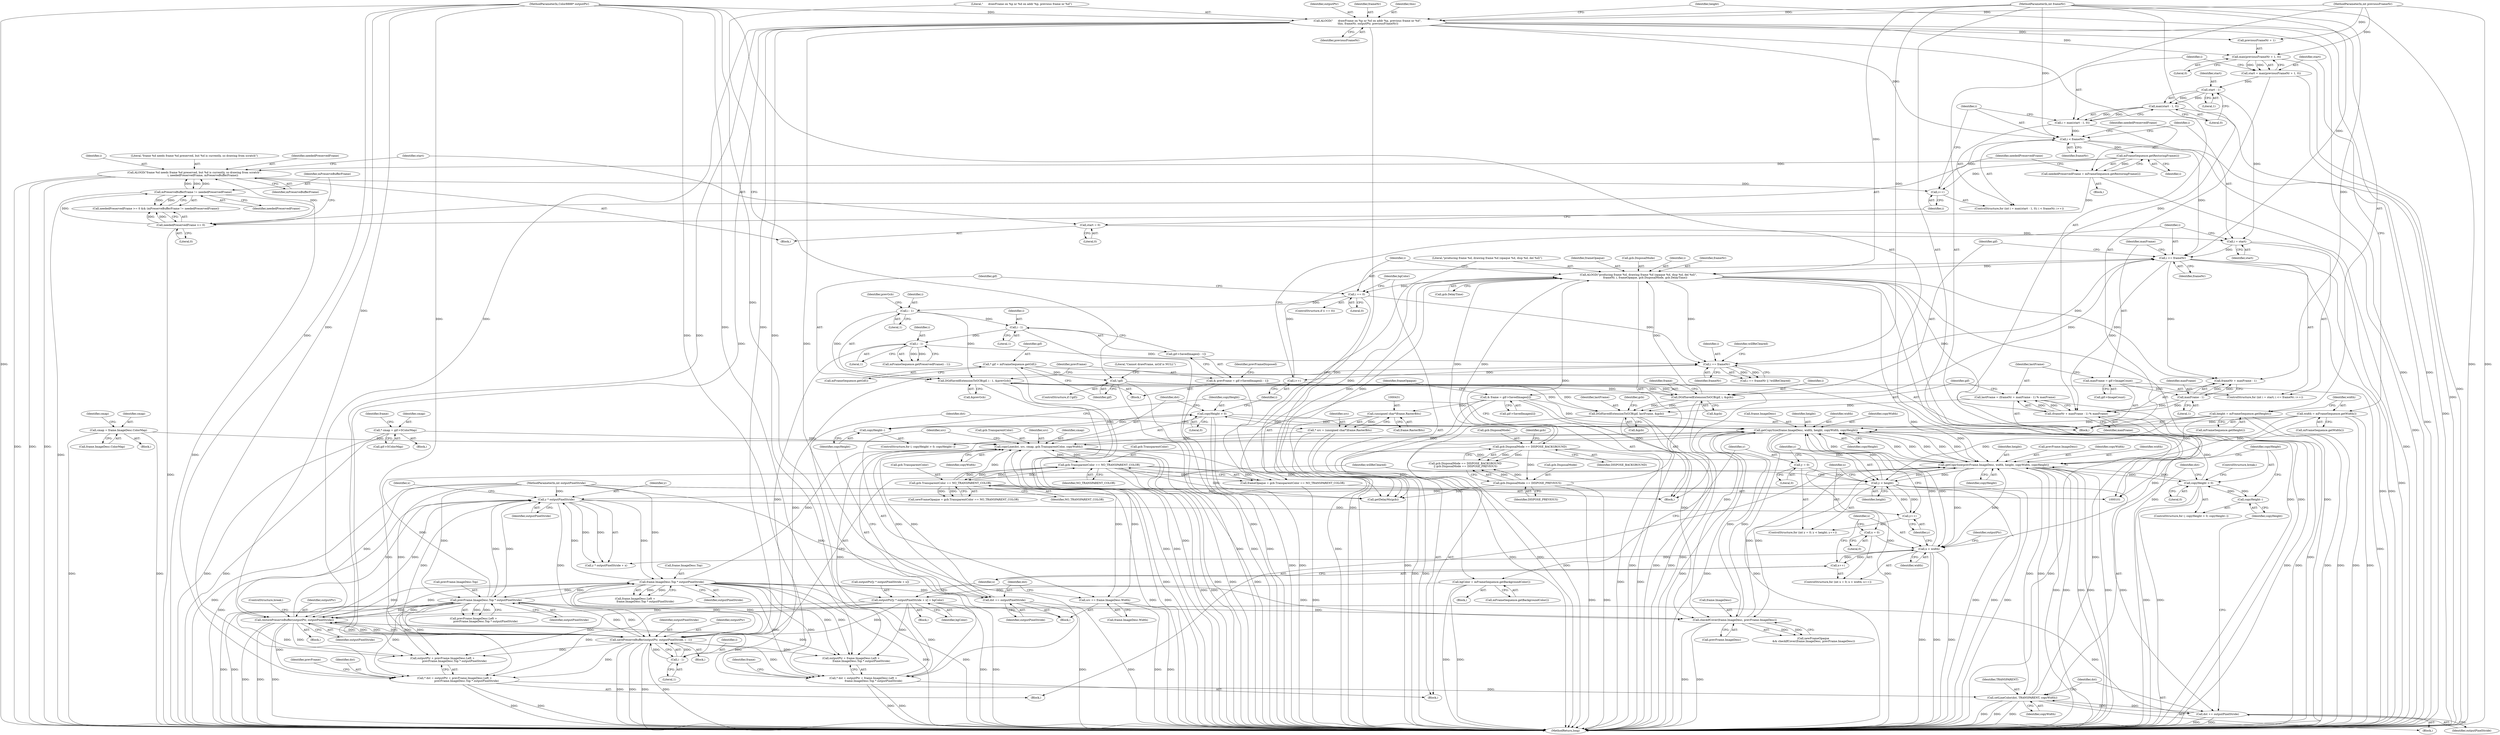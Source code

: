 digraph "0_Android_ede8f95361dcbf9757aaf6d25ce59fa3767344e3@integer" {
"1000495" [label="(Call,lastFrame = (frameNr + maxFrame - 1) % maxFrame)"];
"1000497" [label="(Call,(frameNr + maxFrame - 1) % maxFrame)"];
"1000185" [label="(Call,i <= frameNr)"];
"1000188" [label="(Call,i++)"];
"1000398" [label="(Call,i == frameNr)"];
"1000224" [label="(Call,i == 0)"];
"1000212" [label="(Call,ALOGD(\"producing frame %d, drawing frame %d (opaque %d, disp %d, del %d)\",\n                frameNr, i, frameOpaque, gcb.DisposalMode, gcb.DelayTime))"];
"1000102" [label="(MethodParameterIn,int frameNr)"];
"1000191" [label="(Call,DGifSavedExtensionToGCB(gif, i, &gcb))"];
"1000266" [label="(Call,DGifSavedExtensionToGCB(gif, i - 1, &prevGcb))"];
"1000268" [label="(Call,i - 1)"];
"1000112" [label="(Call,!gif)"];
"1000108" [label="(Call,* gif = mFrameSequence.getGif())"];
"1000205" [label="(Call,frameOpaque = gcb.TransparentColor == NO_TRANSPARENT_COLOR)"];
"1000207" [label="(Call,gcb.TransparentColor == NO_TRANSPARENT_COLOR)"];
"1000291" [label="(Call,gcb.TransparentColor == NO_TRANSPARENT_COLOR)"];
"1000470" [label="(Call,copyLine(dst, src, cmap, gcb.TransparentColor, copyWidth))"];
"1000485" [label="(Call,dst += outputPixelStride)"];
"1000446" [label="(Call,frame.ImageDesc.Top * outputPixelStride)"];
"1000258" [label="(Call,y * outputPixelStride)"];
"1000237" [label="(Call,y < height)"];
"1000234" [label="(Call,y = 0)"];
"1000240" [label="(Call,y++)"];
"1000455" [label="(Call,getCopySize(frame.ImageDesc, width, height, copyWidth, copyHeight))"];
"1000301" [label="(Call,checkIfCover(frame.ImageDesc, prevFrame.ImageDesc))"];
"1000197" [label="(Call,& frame = gif->SavedImages[i])"];
"1000332" [label="(Call,prevFrame.ImageDesc.Top * outputPixelStride)"];
"1000366" [label="(Call,restorePreserveBuffer(outputPtr, outputPixelStride))"];
"1000376" [label="(Call,savePreserveBuffer(outputPtr, outputPixelStride, i - 1))"];
"1000254" [label="(Call,outputPtr[y * outputPixelStride + x] = bgColor)"];
"1000229" [label="(Call,bgColor = mFrameSequence.getBackgroundColor())"];
"1000103" [label="(MethodParameterIn,Color8888* outputPtr)"];
"1000120" [label="(Call,ALOGD(\"      drawFrame on %p nr %d on addr %p, previous frame nr %d\",\n this, frameNr, outputPtr, previousFrameNr))"];
"1000105" [label="(MethodParameterIn,int previousFrameNr)"];
"1000104" [label="(MethodParameterIn,int outputPixelStride)"];
"1000379" [label="(Call,i - 1)"];
"1000372" [label="(Call,i - 1)"];
"1000280" [label="(Call,i - 1)"];
"1000274" [label="(Call,& prevFrame = gif->SavedImages[i - 1])"];
"1000341" [label="(Call,getCopySize(prevFrame.ImageDesc, width, height, copyWidth, copyHeight))"];
"1000131" [label="(Call,width = mFrameSequence.getWidth())"];
"1000248" [label="(Call,x < width)"];
"1000251" [label="(Call,x++)"];
"1000245" [label="(Call,x = 0)"];
"1000127" [label="(Call,height = mFrameSequence.getHeight())"];
"1000356" [label="(Call,setLineColor(dst, TRANSPARENT, copyWidth))"];
"1000360" [label="(Call,dst += outputPixelStride)"];
"1000322" [label="(Call,* dst = outputPtr + prevFrame.ImageDesc.Left +\n                            prevFrame.ImageDesc.Top * outputPixelStride)"];
"1000350" [label="(Call,copyHeight > 0)"];
"1000353" [label="(Call,copyHeight--)"];
"1000464" [label="(Call,copyHeight > 0)"];
"1000467" [label="(Call,copyHeight--)"];
"1000436" [label="(Call,* dst = outputPtr + frame.ImageDesc.Left +\n                        frame.ImageDesc.Top * outputPixelStride)"];
"1000478" [label="(Call,src += frame.ImageDesc.Width)"];
"1000428" [label="(Call,* src = (unsigned char*)frame.RasterBits)"];
"1000430" [label="(Call,(unsigned char*)frame.RasterBits)"];
"1000417" [label="(Call,cmap = frame.ImageDesc.ColorMap)"];
"1000405" [label="(Call,* cmap = gif->SColorMap)"];
"1000391" [label="(Call,gcb.DisposalMode == DISPOSE_PREVIOUS)"];
"1000386" [label="(Call,gcb.DisposalMode == DISPOSE_BACKGROUND)"];
"1000182" [label="(Call,i = start)"];
"1000177" [label="(Call,start = 0)"];
"1000148" [label="(Call,start - 1)"];
"1000136" [label="(Call,start = max(previousFrameNr + 1, 0))"];
"1000138" [label="(Call,max(previousFrameNr + 1, 0))"];
"1000152" [label="(Call,i < frameNr)"];
"1000155" [label="(Call,i++)"];
"1000161" [label="(Call,mFrameSequence.getRestoringFrame(i))"];
"1000172" [label="(Call,ALOGD(\"frame %d needs frame %d preserved, but %d is currently, so drawing from scratch\",\n                    i, neededPreservedFrame, mPreserveBufferFrame))"];
"1000165" [label="(Call,neededPreservedFrame >= 0)"];
"1000159" [label="(Call,neededPreservedFrame = mFrameSequence.getRestoringFrame(i))"];
"1000168" [label="(Call,mPreserveBufferFrame != neededPreservedFrame)"];
"1000145" [label="(Call,i = max(start - 1, 0))"];
"1000147" [label="(Call,max(start - 1, 0))"];
"1000500" [label="(Call,maxFrame - 1)"];
"1000489" [label="(Call,maxFrame = gif->ImageCount)"];
"1000504" [label="(Call,DGifSavedExtensionToGCB(gif, lastFrame, &gcb))"];
"1000274" [label="(Call,& prevFrame = gif->SavedImages[i - 1])"];
"1000150" [label="(Literal,1)"];
"1000501" [label="(Identifier,maxFrame)"];
"1000249" [label="(Identifier,x)"];
"1000272" [label="(Identifier,prevGcb)"];
"1000116" [label="(Literal,\"Cannot drawFrame, mGif is NULL\")"];
"1000191" [label="(Call,DGifSavedExtensionToGCB(gif, i, &gcb))"];
"1000478" [label="(Call,src += frame.ImageDesc.Width)"];
"1000461" [label="(Identifier,copyWidth)"];
"1000371" [label="(Call,mFrameSequence.getPreservedFrame(i - 1))"];
"1000245" [label="(Call,x = 0)"];
"1000384" [label="(Identifier,willBeCleared)"];
"1000378" [label="(Identifier,outputPixelStride)"];
"1000392" [label="(Call,gcb.DisposalMode)"];
"1000393" [label="(Identifier,gcb)"];
"1000257" [label="(Call,y * outputPixelStride + x)"];
"1000320" [label="(Block,)"];
"1000250" [label="(Identifier,width)"];
"1000161" [label="(Call,mFrameSequence.getRestoringFrame(i))"];
"1000213" [label="(Literal,\"producing frame %d, drawing frame %d (opaque %d, disp %d, del %d)\")"];
"1000280" [label="(Call,i - 1)"];
"1000498" [label="(Call,frameNr + maxFrame - 1)"];
"1000199" [label="(Call,gif->SavedImages[i])"];
"1000232" [label="(ControlStructure,for (int y = 0; y < height; y++))"];
"1000360" [label="(Call,dst += outputPixelStride)"];
"1000490" [label="(Identifier,maxFrame)"];
"1000266" [label="(Call,DGifSavedExtensionToGCB(gif, i - 1, &prevGcb))"];
"1000406" [label="(Identifier,cmap)"];
"1000179" [label="(Literal,0)"];
"1000176" [label="(Identifier,mPreserveBufferFrame)"];
"1000192" [label="(Identifier,gif)"];
"1000125" [label="(Identifier,previousFrameNr)"];
"1000229" [label="(Call,bgColor = mFrameSequence.getBackgroundColor())"];
"1000291" [label="(Call,gcb.TransparentColor == NO_TRANSPARENT_COLOR)"];
"1000437" [label="(Identifier,dst)"];
"1000292" [label="(Call,gcb.TransparentColor)"];
"1000473" [label="(Identifier,cmap)"];
"1000377" [label="(Identifier,outputPtr)"];
"1000275" [label="(Identifier,prevFrame)"];
"1000281" [label="(Identifier,i)"];
"1000143" [label="(ControlStructure,for (int i = max(start - 1, 0); i < frameNr; i++))"];
"1000165" [label="(Call,neededPreservedFrame >= 0)"];
"1000154" [label="(Identifier,frameNr)"];
"1000254" [label="(Call,outputPtr[y * outputPixelStride + x] = bgColor)"];
"1000407" [label="(Call,gif->SColorMap)"];
"1000345" [label="(Identifier,width)"];
"1000391" [label="(Call,gcb.DisposalMode == DISPOSE_PREVIOUS)"];
"1000504" [label="(Call,DGifSavedExtensionToGCB(gif, lastFrame, &gcb))"];
"1000471" [label="(Identifier,dst)"];
"1000398" [label="(Call,i == frameNr)"];
"1000230" [label="(Identifier,bgColor)"];
"1000440" [label="(Call,frame.ImageDesc.Left +\n                        frame.ImageDesc.Top * outputPixelStride)"];
"1000239" [label="(Identifier,height)"];
"1000282" [label="(Literal,1)"];
"1000419" [label="(Call,frame.ImageDesc.ColorMap)"];
"1000270" [label="(Literal,1)"];
"1000366" [label="(Call,restorePreserveBuffer(outputPtr, outputPixelStride))"];
"1000426" [label="(Block,)"];
"1000469" [label="(Block,)"];
"1000172" [label="(Call,ALOGD(\"frame %d needs frame %d preserved, but %d is currently, so drawing from scratch\",\n                    i, neededPreservedFrame, mPreserveBufferFrame))"];
"1000349" [label="(ControlStructure,for (; copyHeight > 0; copyHeight--))"];
"1000369" [label="(ControlStructure,break;)"];
"1000186" [label="(Identifier,i)"];
"1000487" [label="(Identifier,outputPixelStride)"];
"1000485" [label="(Call,dst += outputPixelStride)"];
"1000463" [label="(ControlStructure,for (; copyHeight > 0; copyHeight--))"];
"1000147" [label="(Call,max(start - 1, 0))"];
"1000183" [label="(Identifier,i)"];
"1000512" [label="(MethodReturn,long)"];
"1000212" [label="(Call,ALOGD(\"producing frame %d, drawing frame %d (opaque %d, disp %d, del %d)\",\n                frameNr, i, frameOpaque, gcb.DisposalMode, gcb.DelayTime))"];
"1000438" [label="(Call,outputPtr + frame.ImageDesc.Left +\n                        frame.ImageDesc.Top * outputPixelStride)"];
"1000356" [label="(Call,setLineColor(dst, TRANSPARENT, copyWidth))"];
"1000479" [label="(Identifier,src)"];
"1000436" [label="(Call,* dst = outputPtr + frame.ImageDesc.Left +\n                        frame.ImageDesc.Top * outputPixelStride)"];
"1000495" [label="(Call,lastFrame = (frameNr + maxFrame - 1) % maxFrame)"];
"1000380" [label="(Identifier,i)"];
"1000361" [label="(Identifier,dst)"];
"1000123" [label="(Identifier,frameNr)"];
"1000497" [label="(Call,(frameNr + maxFrame - 1) % maxFrame)"];
"1000185" [label="(Call,i <= frameNr)"];
"1000166" [label="(Identifier,neededPreservedFrame)"];
"1000374" [label="(Literal,1)"];
"1000430" [label="(Call,(unsigned char*)frame.RasterBits)"];
"1000104" [label="(MethodParameterIn,int outputPixelStride)"];
"1000373" [label="(Identifier,i)"];
"1000261" [label="(Identifier,x)"];
"1000243" [label="(ControlStructure,for (int x = 0; x < width; x++))"];
"1000142" [label="(Literal,0)"];
"1000127" [label="(Call,height = mFrameSequence.getHeight())"];
"1000132" [label="(Identifier,width)"];
"1000177" [label="(Call,start = 0)"];
"1000376" [label="(Call,savePreserveBuffer(outputPtr, outputPixelStride, i - 1))"];
"1000211" [label="(Identifier,NO_TRANSPARENT_COLOR)"];
"1000148" [label="(Call,start - 1)"];
"1000170" [label="(Identifier,neededPreservedFrame)"];
"1000236" [label="(Literal,0)"];
"1000390" [label="(Identifier,DISPOSE_BACKGROUND)"];
"1000418" [label="(Identifier,cmap)"];
"1000367" [label="(Identifier,outputPtr)"];
"1000456" [label="(Call,frame.ImageDesc)"];
"1000299" [label="(Call,newFrameOpaque\n && checkIfCover(frame.ImageDesc, prevFrame.ImageDesc))"];
"1000464" [label="(Call,copyHeight > 0)"];
"1000205" [label="(Call,frameOpaque = gcb.TransparentColor == NO_TRANSPARENT_COLOR)"];
"1000468" [label="(Identifier,copyHeight)"];
"1000167" [label="(Literal,0)"];
"1000131" [label="(Call,width = mFrameSequence.getWidth())"];
"1000174" [label="(Identifier,i)"];
"1000417" [label="(Call,cmap = frame.ImageDesc.ColorMap)"];
"1000363" [label="(ControlStructure,break;)"];
"1000149" [label="(Identifier,start)"];
"1000510" [label="(Call,getDelayMs(gcb))"];
"1000323" [label="(Identifier,dst)"];
"1000503" [label="(Identifier,maxFrame)"];
"1000260" [label="(Identifier,outputPixelStride)"];
"1000350" [label="(Call,copyHeight > 0)"];
"1000381" [label="(Literal,1)"];
"1000190" [label="(Block,)"];
"1000182" [label="(Call,i = start)"];
"1000359" [label="(Identifier,copyWidth)"];
"1000346" [label="(Identifier,height)"];
"1000432" [label="(Call,frame.RasterBits)"];
"1000385" [label="(Call,gcb.DisposalMode == DISPOSE_BACKGROUND\n || gcb.DisposalMode == DISPOSE_PREVIOUS)"];
"1000184" [label="(Identifier,start)"];
"1000399" [label="(Identifier,i)"];
"1000343" [label="(Identifier,prevFrame)"];
"1000375" [label="(Block,)"];
"1000151" [label="(Literal,0)"];
"1000452" [label="(Identifier,outputPixelStride)"];
"1000259" [label="(Identifier,y)"];
"1000139" [label="(Call,previousFrameNr + 1)"];
"1000207" [label="(Call,gcb.TransparentColor == NO_TRANSPARENT_COLOR)"];
"1000332" [label="(Call,prevFrame.ImageDesc.Top * outputPixelStride)"];
"1000235" [label="(Identifier,y)"];
"1000237" [label="(Call,y < height)"];
"1000267" [label="(Identifier,gif)"];
"1000333" [label="(Call,prevFrame.ImageDesc.Top)"];
"1000474" [label="(Call,gcb.TransparentColor)"];
"1000231" [label="(Call,mFrameSequence.getBackgroundColor())"];
"1000342" [label="(Call,prevFrame.ImageDesc)"];
"1000387" [label="(Call,gcb.DisposalMode)"];
"1000251" [label="(Call,x++)"];
"1000160" [label="(Identifier,neededPreservedFrame)"];
"1000268" [label="(Call,i - 1)"];
"1000217" [label="(Call,gcb.DisposalMode)"];
"1000240" [label="(Call,y++)"];
"1000224" [label="(Call,i == 0)"];
"1000324" [label="(Call,outputPtr + prevFrame.ImageDesc.Left +\n                            prevFrame.ImageDesc.Top * outputPixelStride)"];
"1000354" [label="(Identifier,copyHeight)"];
"1000403" [label="(Block,)"];
"1000156" [label="(Identifier,i)"];
"1000470" [label="(Call,copyLine(dst, src, cmap, gcb.TransparentColor, copyWidth))"];
"1000138" [label="(Call,max(previousFrameNr + 1, 0))"];
"1000157" [label="(Block,)"];
"1000103" [label="(MethodParameterIn,Color8888* outputPtr)"];
"1000128" [label="(Identifier,height)"];
"1000295" [label="(Identifier,NO_TRANSPARENT_COLOR)"];
"1000129" [label="(Call,mFrameSequence.getHeight())"];
"1000352" [label="(Literal,0)"];
"1000302" [label="(Call,frame.ImageDesc)"];
"1000111" [label="(ControlStructure,if (!gif))"];
"1000457" [label="(Identifier,frame)"];
"1000225" [label="(Identifier,i)"];
"1000187" [label="(Identifier,frameNr)"];
"1000215" [label="(Identifier,i)"];
"1000255" [label="(Call,outputPtr[y * outputPixelStride + x])"];
"1000413" [label="(Identifier,frame)"];
"1000507" [label="(Call,&gcb)"];
"1000122" [label="(Identifier,this)"];
"1000496" [label="(Identifier,lastFrame)"];
"1000395" [label="(Identifier,DISPOSE_PREVIOUS)"];
"1000169" [label="(Identifier,mPreserveBufferFrame)"];
"1000189" [label="(Identifier,i)"];
"1000247" [label="(Literal,0)"];
"1000109" [label="(Identifier,gif)"];
"1000256" [label="(Identifier,outputPtr)"];
"1000136" [label="(Call,start = max(previousFrameNr + 1, 0))"];
"1000357" [label="(Identifier,dst)"];
"1000168" [label="(Call,mPreserveBufferFrame != neededPreservedFrame)"];
"1000480" [label="(Call,frame.ImageDesc.Width)"];
"1000188" [label="(Call,i++)"];
"1000358" [label="(Identifier,TRANSPARENT)"];
"1000264" [label="(Block,)"];
"1000338" [label="(Identifier,outputPixelStride)"];
"1000472" [label="(Identifier,src)"];
"1000322" [label="(Call,* dst = outputPtr + prevFrame.ImageDesc.Left +\n                            prevFrame.ImageDesc.Top * outputPixelStride)"];
"1000348" [label="(Identifier,copyHeight)"];
"1000206" [label="(Identifier,frameOpaque)"];
"1000159" [label="(Call,neededPreservedFrame = mFrameSequence.getRestoringFrame(i))"];
"1000121" [label="(Literal,\"      drawFrame on %p nr %d on addr %p, previous frame nr %d\")"];
"1000110" [label="(Call,mFrameSequence.getGif())"];
"1000477" [label="(Identifier,copyWidth)"];
"1000466" [label="(Literal,0)"];
"1000429" [label="(Identifier,src)"];
"1000467" [label="(Call,copyHeight--)"];
"1000112" [label="(Call,!gif)"];
"1000220" [label="(Call,gcb.DelayTime)"];
"1000153" [label="(Identifier,i)"];
"1000180" [label="(ControlStructure,for (int i = start; i <= frameNr; i++))"];
"1000223" [label="(ControlStructure,if (i == 0))"];
"1000253" [label="(Block,)"];
"1000120" [label="(Call,ALOGD(\"      drawFrame on %p nr %d on addr %p, previous frame nr %d\",\n this, frameNr, outputPtr, previousFrameNr))"];
"1000446" [label="(Call,frame.ImageDesc.Top * outputPixelStride)"];
"1000351" [label="(Identifier,copyHeight)"];
"1000137" [label="(Identifier,start)"];
"1000460" [label="(Identifier,height)"];
"1000234" [label="(Call,y = 0)"];
"1000124" [label="(Identifier,outputPtr)"];
"1000248" [label="(Call,x < width)"];
"1000486" [label="(Identifier,dst)"];
"1000246" [label="(Identifier,x)"];
"1000198" [label="(Identifier,frame)"];
"1000459" [label="(Identifier,width)"];
"1000491" [label="(Call,gif->ImageCount)"];
"1000397" [label="(Call,i == frameNr || !willBeCleared)"];
"1000269" [label="(Identifier,i)"];
"1000197" [label="(Call,& frame = gif->SavedImages[i])"];
"1000146" [label="(Identifier,i)"];
"1000326" [label="(Call,prevFrame.ImageDesc.Left +\n                            prevFrame.ImageDesc.Top * outputPixelStride)"];
"1000386" [label="(Call,gcb.DisposalMode == DISPOSE_BACKGROUND)"];
"1000175" [label="(Identifier,neededPreservedFrame)"];
"1000365" [label="(Block,)"];
"1000162" [label="(Identifier,i)"];
"1000155" [label="(Call,i++)"];
"1000164" [label="(Call,neededPreservedFrame >= 0 && (mPreserveBufferFrame != neededPreservedFrame))"];
"1000194" [label="(Call,&gcb)"];
"1000271" [label="(Call,&prevGcb)"];
"1000108" [label="(Call,* gif = mFrameSequence.getGif())"];
"1000465" [label="(Identifier,copyHeight)"];
"1000416" [label="(Block,)"];
"1000500" [label="(Call,maxFrame - 1)"];
"1000425" [label="(Identifier,cmap)"];
"1000214" [label="(Identifier,frameNr)"];
"1000447" [label="(Call,frame.ImageDesc.Top)"];
"1000506" [label="(Identifier,lastFrame)"];
"1000216" [label="(Identifier,frameOpaque)"];
"1000402" [label="(Identifier,willBeCleared)"];
"1000489" [label="(Call,maxFrame = gif->ImageCount)"];
"1000511" [label="(Identifier,gcb)"];
"1000502" [label="(Literal,1)"];
"1000262" [label="(Identifier,bgColor)"];
"1000258" [label="(Call,y * outputPixelStride)"];
"1000133" [label="(Call,mFrameSequence.getWidth())"];
"1000102" [label="(MethodParameterIn,int frameNr)"];
"1000372" [label="(Call,i - 1)"];
"1000289" [label="(Call,newFrameOpaque = gcb.TransparentColor == NO_TRANSPARENT_COLOR)"];
"1000305" [label="(Call,prevFrame.ImageDesc)"];
"1000178" [label="(Identifier,start)"];
"1000113" [label="(Identifier,gif)"];
"1000341" [label="(Call,getCopySize(prevFrame.ImageDesc, width, height, copyWidth, copyHeight))"];
"1000462" [label="(Identifier,copyHeight)"];
"1000173" [label="(Literal,\"frame %d needs frame %d preserved, but %d is currently, so drawing from scratch\")"];
"1000428" [label="(Call,* src = (unsigned char*)frame.RasterBits)"];
"1000301" [label="(Call,checkIfCover(frame.ImageDesc, prevFrame.ImageDesc))"];
"1000208" [label="(Call,gcb.TransparentColor)"];
"1000241" [label="(Identifier,y)"];
"1000238" [label="(Identifier,y)"];
"1000400" [label="(Identifier,frameNr)"];
"1000227" [label="(Block,)"];
"1000347" [label="(Identifier,copyWidth)"];
"1000355" [label="(Block,)"];
"1000145" [label="(Call,i = max(start - 1, 0))"];
"1000379" [label="(Call,i - 1)"];
"1000193" [label="(Identifier,i)"];
"1000105" [label="(MethodParameterIn,int previousFrameNr)"];
"1000285" [label="(Identifier,prevFrameDisposed)"];
"1000152" [label="(Call,i < frameNr)"];
"1000505" [label="(Identifier,gif)"];
"1000252" [label="(Identifier,x)"];
"1000353" [label="(Call,copyHeight--)"];
"1000106" [label="(Block,)"];
"1000276" [label="(Call,gif->SavedImages[i - 1])"];
"1000226" [label="(Literal,0)"];
"1000171" [label="(Block,)"];
"1000362" [label="(Identifier,outputPixelStride)"];
"1000368" [label="(Identifier,outputPixelStride)"];
"1000455" [label="(Call,getCopySize(frame.ImageDesc, width, height, copyWidth, copyHeight))"];
"1000405" [label="(Call,* cmap = gif->SColorMap)"];
"1000495" -> "1000106"  [label="AST: "];
"1000495" -> "1000497"  [label="CFG: "];
"1000496" -> "1000495"  [label="AST: "];
"1000497" -> "1000495"  [label="AST: "];
"1000505" -> "1000495"  [label="CFG: "];
"1000495" -> "1000512"  [label="DDG: "];
"1000497" -> "1000495"  [label="DDG: "];
"1000497" -> "1000495"  [label="DDG: "];
"1000495" -> "1000504"  [label="DDG: "];
"1000497" -> "1000503"  [label="CFG: "];
"1000498" -> "1000497"  [label="AST: "];
"1000503" -> "1000497"  [label="AST: "];
"1000497" -> "1000512"  [label="DDG: "];
"1000497" -> "1000512"  [label="DDG: "];
"1000185" -> "1000497"  [label="DDG: "];
"1000212" -> "1000497"  [label="DDG: "];
"1000102" -> "1000497"  [label="DDG: "];
"1000500" -> "1000497"  [label="DDG: "];
"1000500" -> "1000497"  [label="DDG: "];
"1000185" -> "1000180"  [label="AST: "];
"1000185" -> "1000187"  [label="CFG: "];
"1000186" -> "1000185"  [label="AST: "];
"1000187" -> "1000185"  [label="AST: "];
"1000192" -> "1000185"  [label="CFG: "];
"1000490" -> "1000185"  [label="CFG: "];
"1000185" -> "1000512"  [label="DDG: "];
"1000185" -> "1000512"  [label="DDG: "];
"1000188" -> "1000185"  [label="DDG: "];
"1000182" -> "1000185"  [label="DDG: "];
"1000398" -> "1000185"  [label="DDG: "];
"1000152" -> "1000185"  [label="DDG: "];
"1000102" -> "1000185"  [label="DDG: "];
"1000185" -> "1000191"  [label="DDG: "];
"1000185" -> "1000212"  [label="DDG: "];
"1000185" -> "1000498"  [label="DDG: "];
"1000188" -> "1000180"  [label="AST: "];
"1000188" -> "1000189"  [label="CFG: "];
"1000189" -> "1000188"  [label="AST: "];
"1000186" -> "1000188"  [label="CFG: "];
"1000398" -> "1000188"  [label="DDG: "];
"1000398" -> "1000397"  [label="AST: "];
"1000398" -> "1000400"  [label="CFG: "];
"1000399" -> "1000398"  [label="AST: "];
"1000400" -> "1000398"  [label="AST: "];
"1000402" -> "1000398"  [label="CFG: "];
"1000397" -> "1000398"  [label="CFG: "];
"1000398" -> "1000397"  [label="DDG: "];
"1000398" -> "1000397"  [label="DDG: "];
"1000224" -> "1000398"  [label="DDG: "];
"1000379" -> "1000398"  [label="DDG: "];
"1000372" -> "1000398"  [label="DDG: "];
"1000212" -> "1000398"  [label="DDG: "];
"1000102" -> "1000398"  [label="DDG: "];
"1000224" -> "1000223"  [label="AST: "];
"1000224" -> "1000226"  [label="CFG: "];
"1000225" -> "1000224"  [label="AST: "];
"1000226" -> "1000224"  [label="AST: "];
"1000230" -> "1000224"  [label="CFG: "];
"1000267" -> "1000224"  [label="CFG: "];
"1000224" -> "1000512"  [label="DDG: "];
"1000212" -> "1000224"  [label="DDG: "];
"1000224" -> "1000268"  [label="DDG: "];
"1000212" -> "1000190"  [label="AST: "];
"1000212" -> "1000220"  [label="CFG: "];
"1000213" -> "1000212"  [label="AST: "];
"1000214" -> "1000212"  [label="AST: "];
"1000215" -> "1000212"  [label="AST: "];
"1000216" -> "1000212"  [label="AST: "];
"1000217" -> "1000212"  [label="AST: "];
"1000220" -> "1000212"  [label="AST: "];
"1000225" -> "1000212"  [label="CFG: "];
"1000212" -> "1000512"  [label="DDG: "];
"1000212" -> "1000512"  [label="DDG: "];
"1000212" -> "1000512"  [label="DDG: "];
"1000212" -> "1000512"  [label="DDG: "];
"1000102" -> "1000212"  [label="DDG: "];
"1000191" -> "1000212"  [label="DDG: "];
"1000205" -> "1000212"  [label="DDG: "];
"1000391" -> "1000212"  [label="DDG: "];
"1000386" -> "1000212"  [label="DDG: "];
"1000212" -> "1000386"  [label="DDG: "];
"1000212" -> "1000498"  [label="DDG: "];
"1000212" -> "1000510"  [label="DDG: "];
"1000212" -> "1000510"  [label="DDG: "];
"1000102" -> "1000101"  [label="AST: "];
"1000102" -> "1000512"  [label="DDG: "];
"1000102" -> "1000120"  [label="DDG: "];
"1000102" -> "1000152"  [label="DDG: "];
"1000102" -> "1000498"  [label="DDG: "];
"1000191" -> "1000190"  [label="AST: "];
"1000191" -> "1000194"  [label="CFG: "];
"1000192" -> "1000191"  [label="AST: "];
"1000193" -> "1000191"  [label="AST: "];
"1000194" -> "1000191"  [label="AST: "];
"1000198" -> "1000191"  [label="CFG: "];
"1000191" -> "1000512"  [label="DDG: "];
"1000266" -> "1000191"  [label="DDG: "];
"1000112" -> "1000191"  [label="DDG: "];
"1000191" -> "1000266"  [label="DDG: "];
"1000191" -> "1000504"  [label="DDG: "];
"1000191" -> "1000504"  [label="DDG: "];
"1000266" -> "1000264"  [label="AST: "];
"1000266" -> "1000271"  [label="CFG: "];
"1000267" -> "1000266"  [label="AST: "];
"1000268" -> "1000266"  [label="AST: "];
"1000271" -> "1000266"  [label="AST: "];
"1000275" -> "1000266"  [label="CFG: "];
"1000266" -> "1000512"  [label="DDG: "];
"1000266" -> "1000512"  [label="DDG: "];
"1000268" -> "1000266"  [label="DDG: "];
"1000268" -> "1000266"  [label="DDG: "];
"1000266" -> "1000504"  [label="DDG: "];
"1000268" -> "1000270"  [label="CFG: "];
"1000269" -> "1000268"  [label="AST: "];
"1000270" -> "1000268"  [label="AST: "];
"1000272" -> "1000268"  [label="CFG: "];
"1000268" -> "1000280"  [label="DDG: "];
"1000112" -> "1000111"  [label="AST: "];
"1000112" -> "1000113"  [label="CFG: "];
"1000113" -> "1000112"  [label="AST: "];
"1000116" -> "1000112"  [label="CFG: "];
"1000121" -> "1000112"  [label="CFG: "];
"1000112" -> "1000512"  [label="DDG: "];
"1000112" -> "1000512"  [label="DDG: "];
"1000108" -> "1000112"  [label="DDG: "];
"1000112" -> "1000504"  [label="DDG: "];
"1000108" -> "1000106"  [label="AST: "];
"1000108" -> "1000110"  [label="CFG: "];
"1000109" -> "1000108"  [label="AST: "];
"1000110" -> "1000108"  [label="AST: "];
"1000113" -> "1000108"  [label="CFG: "];
"1000108" -> "1000512"  [label="DDG: "];
"1000205" -> "1000190"  [label="AST: "];
"1000205" -> "1000207"  [label="CFG: "];
"1000206" -> "1000205"  [label="AST: "];
"1000207" -> "1000205"  [label="AST: "];
"1000213" -> "1000205"  [label="CFG: "];
"1000205" -> "1000512"  [label="DDG: "];
"1000207" -> "1000205"  [label="DDG: "];
"1000207" -> "1000205"  [label="DDG: "];
"1000207" -> "1000211"  [label="CFG: "];
"1000208" -> "1000207"  [label="AST: "];
"1000211" -> "1000207"  [label="AST: "];
"1000207" -> "1000512"  [label="DDG: "];
"1000207" -> "1000512"  [label="DDG: "];
"1000291" -> "1000207"  [label="DDG: "];
"1000291" -> "1000207"  [label="DDG: "];
"1000470" -> "1000207"  [label="DDG: "];
"1000207" -> "1000291"  [label="DDG: "];
"1000207" -> "1000291"  [label="DDG: "];
"1000207" -> "1000470"  [label="DDG: "];
"1000207" -> "1000510"  [label="DDG: "];
"1000291" -> "1000289"  [label="AST: "];
"1000291" -> "1000295"  [label="CFG: "];
"1000292" -> "1000291"  [label="AST: "];
"1000295" -> "1000291"  [label="AST: "];
"1000289" -> "1000291"  [label="CFG: "];
"1000291" -> "1000512"  [label="DDG: "];
"1000291" -> "1000512"  [label="DDG: "];
"1000291" -> "1000289"  [label="DDG: "];
"1000291" -> "1000289"  [label="DDG: "];
"1000291" -> "1000470"  [label="DDG: "];
"1000291" -> "1000510"  [label="DDG: "];
"1000470" -> "1000469"  [label="AST: "];
"1000470" -> "1000477"  [label="CFG: "];
"1000471" -> "1000470"  [label="AST: "];
"1000472" -> "1000470"  [label="AST: "];
"1000473" -> "1000470"  [label="AST: "];
"1000474" -> "1000470"  [label="AST: "];
"1000477" -> "1000470"  [label="AST: "];
"1000479" -> "1000470"  [label="CFG: "];
"1000470" -> "1000512"  [label="DDG: "];
"1000470" -> "1000512"  [label="DDG: "];
"1000470" -> "1000512"  [label="DDG: "];
"1000470" -> "1000512"  [label="DDG: "];
"1000470" -> "1000341"  [label="DDG: "];
"1000470" -> "1000455"  [label="DDG: "];
"1000485" -> "1000470"  [label="DDG: "];
"1000436" -> "1000470"  [label="DDG: "];
"1000478" -> "1000470"  [label="DDG: "];
"1000428" -> "1000470"  [label="DDG: "];
"1000417" -> "1000470"  [label="DDG: "];
"1000405" -> "1000470"  [label="DDG: "];
"1000455" -> "1000470"  [label="DDG: "];
"1000470" -> "1000478"  [label="DDG: "];
"1000470" -> "1000485"  [label="DDG: "];
"1000470" -> "1000510"  [label="DDG: "];
"1000485" -> "1000469"  [label="AST: "];
"1000485" -> "1000487"  [label="CFG: "];
"1000486" -> "1000485"  [label="AST: "];
"1000487" -> "1000485"  [label="AST: "];
"1000468" -> "1000485"  [label="CFG: "];
"1000485" -> "1000512"  [label="DDG: "];
"1000485" -> "1000512"  [label="DDG: "];
"1000446" -> "1000485"  [label="DDG: "];
"1000104" -> "1000485"  [label="DDG: "];
"1000446" -> "1000440"  [label="AST: "];
"1000446" -> "1000452"  [label="CFG: "];
"1000447" -> "1000446"  [label="AST: "];
"1000452" -> "1000446"  [label="AST: "];
"1000440" -> "1000446"  [label="CFG: "];
"1000446" -> "1000512"  [label="DDG: "];
"1000446" -> "1000512"  [label="DDG: "];
"1000446" -> "1000258"  [label="DDG: "];
"1000446" -> "1000301"  [label="DDG: "];
"1000446" -> "1000332"  [label="DDG: "];
"1000446" -> "1000366"  [label="DDG: "];
"1000446" -> "1000376"  [label="DDG: "];
"1000446" -> "1000436"  [label="DDG: "];
"1000446" -> "1000436"  [label="DDG: "];
"1000446" -> "1000438"  [label="DDG: "];
"1000446" -> "1000438"  [label="DDG: "];
"1000446" -> "1000440"  [label="DDG: "];
"1000446" -> "1000440"  [label="DDG: "];
"1000258" -> "1000446"  [label="DDG: "];
"1000366" -> "1000446"  [label="DDG: "];
"1000376" -> "1000446"  [label="DDG: "];
"1000332" -> "1000446"  [label="DDG: "];
"1000104" -> "1000446"  [label="DDG: "];
"1000446" -> "1000455"  [label="DDG: "];
"1000258" -> "1000257"  [label="AST: "];
"1000258" -> "1000260"  [label="CFG: "];
"1000259" -> "1000258"  [label="AST: "];
"1000260" -> "1000258"  [label="AST: "];
"1000261" -> "1000258"  [label="CFG: "];
"1000258" -> "1000512"  [label="DDG: "];
"1000258" -> "1000240"  [label="DDG: "];
"1000258" -> "1000257"  [label="DDG: "];
"1000258" -> "1000257"  [label="DDG: "];
"1000237" -> "1000258"  [label="DDG: "];
"1000366" -> "1000258"  [label="DDG: "];
"1000376" -> "1000258"  [label="DDG: "];
"1000332" -> "1000258"  [label="DDG: "];
"1000104" -> "1000258"  [label="DDG: "];
"1000258" -> "1000332"  [label="DDG: "];
"1000258" -> "1000366"  [label="DDG: "];
"1000258" -> "1000376"  [label="DDG: "];
"1000237" -> "1000232"  [label="AST: "];
"1000237" -> "1000239"  [label="CFG: "];
"1000238" -> "1000237"  [label="AST: "];
"1000239" -> "1000237"  [label="AST: "];
"1000246" -> "1000237"  [label="CFG: "];
"1000384" -> "1000237"  [label="CFG: "];
"1000237" -> "1000512"  [label="DDG: "];
"1000237" -> "1000512"  [label="DDG: "];
"1000237" -> "1000512"  [label="DDG: "];
"1000234" -> "1000237"  [label="DDG: "];
"1000240" -> "1000237"  [label="DDG: "];
"1000455" -> "1000237"  [label="DDG: "];
"1000127" -> "1000237"  [label="DDG: "];
"1000341" -> "1000237"  [label="DDG: "];
"1000237" -> "1000240"  [label="DDG: "];
"1000237" -> "1000341"  [label="DDG: "];
"1000237" -> "1000455"  [label="DDG: "];
"1000234" -> "1000232"  [label="AST: "];
"1000234" -> "1000236"  [label="CFG: "];
"1000235" -> "1000234"  [label="AST: "];
"1000236" -> "1000234"  [label="AST: "];
"1000238" -> "1000234"  [label="CFG: "];
"1000240" -> "1000232"  [label="AST: "];
"1000240" -> "1000241"  [label="CFG: "];
"1000241" -> "1000240"  [label="AST: "];
"1000238" -> "1000240"  [label="CFG: "];
"1000455" -> "1000426"  [label="AST: "];
"1000455" -> "1000462"  [label="CFG: "];
"1000456" -> "1000455"  [label="AST: "];
"1000459" -> "1000455"  [label="AST: "];
"1000460" -> "1000455"  [label="AST: "];
"1000461" -> "1000455"  [label="AST: "];
"1000462" -> "1000455"  [label="AST: "];
"1000465" -> "1000455"  [label="CFG: "];
"1000455" -> "1000512"  [label="DDG: "];
"1000455" -> "1000512"  [label="DDG: "];
"1000455" -> "1000512"  [label="DDG: "];
"1000455" -> "1000512"  [label="DDG: "];
"1000455" -> "1000512"  [label="DDG: "];
"1000455" -> "1000248"  [label="DDG: "];
"1000455" -> "1000301"  [label="DDG: "];
"1000455" -> "1000341"  [label="DDG: "];
"1000455" -> "1000341"  [label="DDG: "];
"1000455" -> "1000341"  [label="DDG: "];
"1000301" -> "1000455"  [label="DDG: "];
"1000197" -> "1000455"  [label="DDG: "];
"1000131" -> "1000455"  [label="DDG: "];
"1000248" -> "1000455"  [label="DDG: "];
"1000341" -> "1000455"  [label="DDG: "];
"1000341" -> "1000455"  [label="DDG: "];
"1000341" -> "1000455"  [label="DDG: "];
"1000127" -> "1000455"  [label="DDG: "];
"1000356" -> "1000455"  [label="DDG: "];
"1000350" -> "1000455"  [label="DDG: "];
"1000464" -> "1000455"  [label="DDG: "];
"1000455" -> "1000464"  [label="DDG: "];
"1000301" -> "1000299"  [label="AST: "];
"1000301" -> "1000305"  [label="CFG: "];
"1000302" -> "1000301"  [label="AST: "];
"1000305" -> "1000301"  [label="AST: "];
"1000299" -> "1000301"  [label="CFG: "];
"1000301" -> "1000512"  [label="DDG: "];
"1000301" -> "1000512"  [label="DDG: "];
"1000301" -> "1000299"  [label="DDG: "];
"1000301" -> "1000299"  [label="DDG: "];
"1000197" -> "1000301"  [label="DDG: "];
"1000332" -> "1000301"  [label="DDG: "];
"1000274" -> "1000301"  [label="DDG: "];
"1000341" -> "1000301"  [label="DDG: "];
"1000301" -> "1000341"  [label="DDG: "];
"1000197" -> "1000190"  [label="AST: "];
"1000197" -> "1000199"  [label="CFG: "];
"1000198" -> "1000197"  [label="AST: "];
"1000199" -> "1000197"  [label="AST: "];
"1000206" -> "1000197"  [label="CFG: "];
"1000197" -> "1000512"  [label="DDG: "];
"1000197" -> "1000512"  [label="DDG: "];
"1000197" -> "1000430"  [label="DDG: "];
"1000332" -> "1000326"  [label="AST: "];
"1000332" -> "1000338"  [label="CFG: "];
"1000333" -> "1000332"  [label="AST: "];
"1000338" -> "1000332"  [label="AST: "];
"1000326" -> "1000332"  [label="CFG: "];
"1000332" -> "1000512"  [label="DDG: "];
"1000332" -> "1000512"  [label="DDG: "];
"1000332" -> "1000322"  [label="DDG: "];
"1000332" -> "1000322"  [label="DDG: "];
"1000332" -> "1000324"  [label="DDG: "];
"1000332" -> "1000324"  [label="DDG: "];
"1000332" -> "1000326"  [label="DDG: "];
"1000332" -> "1000326"  [label="DDG: "];
"1000366" -> "1000332"  [label="DDG: "];
"1000376" -> "1000332"  [label="DDG: "];
"1000104" -> "1000332"  [label="DDG: "];
"1000332" -> "1000341"  [label="DDG: "];
"1000332" -> "1000360"  [label="DDG: "];
"1000332" -> "1000366"  [label="DDG: "];
"1000332" -> "1000376"  [label="DDG: "];
"1000366" -> "1000365"  [label="AST: "];
"1000366" -> "1000368"  [label="CFG: "];
"1000367" -> "1000366"  [label="AST: "];
"1000368" -> "1000366"  [label="AST: "];
"1000369" -> "1000366"  [label="CFG: "];
"1000366" -> "1000512"  [label="DDG: "];
"1000366" -> "1000512"  [label="DDG: "];
"1000366" -> "1000512"  [label="DDG: "];
"1000366" -> "1000322"  [label="DDG: "];
"1000366" -> "1000324"  [label="DDG: "];
"1000376" -> "1000366"  [label="DDG: "];
"1000376" -> "1000366"  [label="DDG: "];
"1000254" -> "1000366"  [label="DDG: "];
"1000120" -> "1000366"  [label="DDG: "];
"1000103" -> "1000366"  [label="DDG: "];
"1000104" -> "1000366"  [label="DDG: "];
"1000366" -> "1000376"  [label="DDG: "];
"1000366" -> "1000376"  [label="DDG: "];
"1000366" -> "1000436"  [label="DDG: "];
"1000366" -> "1000438"  [label="DDG: "];
"1000376" -> "1000375"  [label="AST: "];
"1000376" -> "1000379"  [label="CFG: "];
"1000377" -> "1000376"  [label="AST: "];
"1000378" -> "1000376"  [label="AST: "];
"1000379" -> "1000376"  [label="AST: "];
"1000384" -> "1000376"  [label="CFG: "];
"1000376" -> "1000512"  [label="DDG: "];
"1000376" -> "1000512"  [label="DDG: "];
"1000376" -> "1000512"  [label="DDG: "];
"1000376" -> "1000512"  [label="DDG: "];
"1000376" -> "1000322"  [label="DDG: "];
"1000376" -> "1000324"  [label="DDG: "];
"1000254" -> "1000376"  [label="DDG: "];
"1000120" -> "1000376"  [label="DDG: "];
"1000103" -> "1000376"  [label="DDG: "];
"1000104" -> "1000376"  [label="DDG: "];
"1000379" -> "1000376"  [label="DDG: "];
"1000379" -> "1000376"  [label="DDG: "];
"1000376" -> "1000436"  [label="DDG: "];
"1000376" -> "1000438"  [label="DDG: "];
"1000254" -> "1000253"  [label="AST: "];
"1000254" -> "1000262"  [label="CFG: "];
"1000255" -> "1000254"  [label="AST: "];
"1000262" -> "1000254"  [label="AST: "];
"1000252" -> "1000254"  [label="CFG: "];
"1000254" -> "1000512"  [label="DDG: "];
"1000254" -> "1000512"  [label="DDG: "];
"1000229" -> "1000254"  [label="DDG: "];
"1000103" -> "1000254"  [label="DDG: "];
"1000254" -> "1000322"  [label="DDG: "];
"1000254" -> "1000324"  [label="DDG: "];
"1000254" -> "1000436"  [label="DDG: "];
"1000254" -> "1000438"  [label="DDG: "];
"1000229" -> "1000227"  [label="AST: "];
"1000229" -> "1000231"  [label="CFG: "];
"1000230" -> "1000229"  [label="AST: "];
"1000231" -> "1000229"  [label="AST: "];
"1000235" -> "1000229"  [label="CFG: "];
"1000229" -> "1000512"  [label="DDG: "];
"1000229" -> "1000512"  [label="DDG: "];
"1000103" -> "1000101"  [label="AST: "];
"1000103" -> "1000512"  [label="DDG: "];
"1000103" -> "1000120"  [label="DDG: "];
"1000103" -> "1000322"  [label="DDG: "];
"1000103" -> "1000324"  [label="DDG: "];
"1000103" -> "1000436"  [label="DDG: "];
"1000103" -> "1000438"  [label="DDG: "];
"1000120" -> "1000106"  [label="AST: "];
"1000120" -> "1000125"  [label="CFG: "];
"1000121" -> "1000120"  [label="AST: "];
"1000122" -> "1000120"  [label="AST: "];
"1000123" -> "1000120"  [label="AST: "];
"1000124" -> "1000120"  [label="AST: "];
"1000125" -> "1000120"  [label="AST: "];
"1000128" -> "1000120"  [label="CFG: "];
"1000120" -> "1000512"  [label="DDG: "];
"1000120" -> "1000512"  [label="DDG: "];
"1000120" -> "1000512"  [label="DDG: "];
"1000105" -> "1000120"  [label="DDG: "];
"1000120" -> "1000138"  [label="DDG: "];
"1000120" -> "1000139"  [label="DDG: "];
"1000120" -> "1000152"  [label="DDG: "];
"1000120" -> "1000322"  [label="DDG: "];
"1000120" -> "1000324"  [label="DDG: "];
"1000120" -> "1000436"  [label="DDG: "];
"1000120" -> "1000438"  [label="DDG: "];
"1000105" -> "1000101"  [label="AST: "];
"1000105" -> "1000512"  [label="DDG: "];
"1000105" -> "1000138"  [label="DDG: "];
"1000105" -> "1000139"  [label="DDG: "];
"1000104" -> "1000101"  [label="AST: "];
"1000104" -> "1000512"  [label="DDG: "];
"1000104" -> "1000360"  [label="DDG: "];
"1000379" -> "1000381"  [label="CFG: "];
"1000380" -> "1000379"  [label="AST: "];
"1000381" -> "1000379"  [label="AST: "];
"1000372" -> "1000379"  [label="DDG: "];
"1000372" -> "1000371"  [label="AST: "];
"1000372" -> "1000374"  [label="CFG: "];
"1000373" -> "1000372"  [label="AST: "];
"1000374" -> "1000372"  [label="AST: "];
"1000371" -> "1000372"  [label="CFG: "];
"1000372" -> "1000371"  [label="DDG: "];
"1000372" -> "1000371"  [label="DDG: "];
"1000280" -> "1000372"  [label="DDG: "];
"1000280" -> "1000276"  [label="AST: "];
"1000280" -> "1000282"  [label="CFG: "];
"1000281" -> "1000280"  [label="AST: "];
"1000282" -> "1000280"  [label="AST: "];
"1000276" -> "1000280"  [label="CFG: "];
"1000280" -> "1000512"  [label="DDG: "];
"1000274" -> "1000264"  [label="AST: "];
"1000274" -> "1000276"  [label="CFG: "];
"1000275" -> "1000274"  [label="AST: "];
"1000276" -> "1000274"  [label="AST: "];
"1000285" -> "1000274"  [label="CFG: "];
"1000274" -> "1000512"  [label="DDG: "];
"1000274" -> "1000512"  [label="DDG: "];
"1000274" -> "1000341"  [label="DDG: "];
"1000341" -> "1000320"  [label="AST: "];
"1000341" -> "1000348"  [label="CFG: "];
"1000342" -> "1000341"  [label="AST: "];
"1000345" -> "1000341"  [label="AST: "];
"1000346" -> "1000341"  [label="AST: "];
"1000347" -> "1000341"  [label="AST: "];
"1000348" -> "1000341"  [label="AST: "];
"1000351" -> "1000341"  [label="CFG: "];
"1000341" -> "1000512"  [label="DDG: "];
"1000341" -> "1000512"  [label="DDG: "];
"1000341" -> "1000512"  [label="DDG: "];
"1000341" -> "1000512"  [label="DDG: "];
"1000341" -> "1000512"  [label="DDG: "];
"1000341" -> "1000248"  [label="DDG: "];
"1000131" -> "1000341"  [label="DDG: "];
"1000248" -> "1000341"  [label="DDG: "];
"1000127" -> "1000341"  [label="DDG: "];
"1000356" -> "1000341"  [label="DDG: "];
"1000350" -> "1000341"  [label="DDG: "];
"1000464" -> "1000341"  [label="DDG: "];
"1000341" -> "1000350"  [label="DDG: "];
"1000341" -> "1000356"  [label="DDG: "];
"1000131" -> "1000106"  [label="AST: "];
"1000131" -> "1000133"  [label="CFG: "];
"1000132" -> "1000131"  [label="AST: "];
"1000133" -> "1000131"  [label="AST: "];
"1000137" -> "1000131"  [label="CFG: "];
"1000131" -> "1000512"  [label="DDG: "];
"1000131" -> "1000512"  [label="DDG: "];
"1000131" -> "1000248"  [label="DDG: "];
"1000248" -> "1000243"  [label="AST: "];
"1000248" -> "1000250"  [label="CFG: "];
"1000249" -> "1000248"  [label="AST: "];
"1000250" -> "1000248"  [label="AST: "];
"1000256" -> "1000248"  [label="CFG: "];
"1000241" -> "1000248"  [label="CFG: "];
"1000248" -> "1000512"  [label="DDG: "];
"1000248" -> "1000512"  [label="DDG: "];
"1000248" -> "1000512"  [label="DDG: "];
"1000251" -> "1000248"  [label="DDG: "];
"1000245" -> "1000248"  [label="DDG: "];
"1000248" -> "1000251"  [label="DDG: "];
"1000248" -> "1000257"  [label="DDG: "];
"1000251" -> "1000243"  [label="AST: "];
"1000251" -> "1000252"  [label="CFG: "];
"1000252" -> "1000251"  [label="AST: "];
"1000249" -> "1000251"  [label="CFG: "];
"1000245" -> "1000243"  [label="AST: "];
"1000245" -> "1000247"  [label="CFG: "];
"1000246" -> "1000245"  [label="AST: "];
"1000247" -> "1000245"  [label="AST: "];
"1000249" -> "1000245"  [label="CFG: "];
"1000127" -> "1000106"  [label="AST: "];
"1000127" -> "1000129"  [label="CFG: "];
"1000128" -> "1000127"  [label="AST: "];
"1000129" -> "1000127"  [label="AST: "];
"1000132" -> "1000127"  [label="CFG: "];
"1000127" -> "1000512"  [label="DDG: "];
"1000127" -> "1000512"  [label="DDG: "];
"1000356" -> "1000355"  [label="AST: "];
"1000356" -> "1000359"  [label="CFG: "];
"1000357" -> "1000356"  [label="AST: "];
"1000358" -> "1000356"  [label="AST: "];
"1000359" -> "1000356"  [label="AST: "];
"1000361" -> "1000356"  [label="CFG: "];
"1000356" -> "1000512"  [label="DDG: "];
"1000356" -> "1000512"  [label="DDG: "];
"1000356" -> "1000512"  [label="DDG: "];
"1000360" -> "1000356"  [label="DDG: "];
"1000322" -> "1000356"  [label="DDG: "];
"1000356" -> "1000360"  [label="DDG: "];
"1000360" -> "1000355"  [label="AST: "];
"1000360" -> "1000362"  [label="CFG: "];
"1000361" -> "1000360"  [label="AST: "];
"1000362" -> "1000360"  [label="AST: "];
"1000354" -> "1000360"  [label="CFG: "];
"1000360" -> "1000512"  [label="DDG: "];
"1000360" -> "1000512"  [label="DDG: "];
"1000322" -> "1000320"  [label="AST: "];
"1000322" -> "1000324"  [label="CFG: "];
"1000323" -> "1000322"  [label="AST: "];
"1000324" -> "1000322"  [label="AST: "];
"1000343" -> "1000322"  [label="CFG: "];
"1000322" -> "1000512"  [label="DDG: "];
"1000322" -> "1000512"  [label="DDG: "];
"1000350" -> "1000349"  [label="AST: "];
"1000350" -> "1000352"  [label="CFG: "];
"1000351" -> "1000350"  [label="AST: "];
"1000352" -> "1000350"  [label="AST: "];
"1000357" -> "1000350"  [label="CFG: "];
"1000363" -> "1000350"  [label="CFG: "];
"1000350" -> "1000512"  [label="DDG: "];
"1000350" -> "1000512"  [label="DDG: "];
"1000353" -> "1000350"  [label="DDG: "];
"1000350" -> "1000353"  [label="DDG: "];
"1000353" -> "1000349"  [label="AST: "];
"1000353" -> "1000354"  [label="CFG: "];
"1000354" -> "1000353"  [label="AST: "];
"1000351" -> "1000353"  [label="CFG: "];
"1000464" -> "1000463"  [label="AST: "];
"1000464" -> "1000466"  [label="CFG: "];
"1000465" -> "1000464"  [label="AST: "];
"1000466" -> "1000464"  [label="AST: "];
"1000471" -> "1000464"  [label="CFG: "];
"1000189" -> "1000464"  [label="CFG: "];
"1000464" -> "1000512"  [label="DDG: "];
"1000464" -> "1000512"  [label="DDG: "];
"1000467" -> "1000464"  [label="DDG: "];
"1000464" -> "1000467"  [label="DDG: "];
"1000467" -> "1000463"  [label="AST: "];
"1000467" -> "1000468"  [label="CFG: "];
"1000468" -> "1000467"  [label="AST: "];
"1000465" -> "1000467"  [label="CFG: "];
"1000436" -> "1000426"  [label="AST: "];
"1000436" -> "1000438"  [label="CFG: "];
"1000437" -> "1000436"  [label="AST: "];
"1000438" -> "1000436"  [label="AST: "];
"1000457" -> "1000436"  [label="CFG: "];
"1000436" -> "1000512"  [label="DDG: "];
"1000436" -> "1000512"  [label="DDG: "];
"1000478" -> "1000469"  [label="AST: "];
"1000478" -> "1000480"  [label="CFG: "];
"1000479" -> "1000478"  [label="AST: "];
"1000480" -> "1000478"  [label="AST: "];
"1000486" -> "1000478"  [label="CFG: "];
"1000478" -> "1000512"  [label="DDG: "];
"1000478" -> "1000512"  [label="DDG: "];
"1000428" -> "1000426"  [label="AST: "];
"1000428" -> "1000430"  [label="CFG: "];
"1000429" -> "1000428"  [label="AST: "];
"1000430" -> "1000428"  [label="AST: "];
"1000437" -> "1000428"  [label="CFG: "];
"1000428" -> "1000512"  [label="DDG: "];
"1000428" -> "1000512"  [label="DDG: "];
"1000430" -> "1000428"  [label="DDG: "];
"1000430" -> "1000432"  [label="CFG: "];
"1000431" -> "1000430"  [label="AST: "];
"1000432" -> "1000430"  [label="AST: "];
"1000430" -> "1000512"  [label="DDG: "];
"1000417" -> "1000416"  [label="AST: "];
"1000417" -> "1000419"  [label="CFG: "];
"1000418" -> "1000417"  [label="AST: "];
"1000419" -> "1000417"  [label="AST: "];
"1000425" -> "1000417"  [label="CFG: "];
"1000417" -> "1000512"  [label="DDG: "];
"1000417" -> "1000512"  [label="DDG: "];
"1000405" -> "1000403"  [label="AST: "];
"1000405" -> "1000407"  [label="CFG: "];
"1000406" -> "1000405"  [label="AST: "];
"1000407" -> "1000405"  [label="AST: "];
"1000413" -> "1000405"  [label="CFG: "];
"1000405" -> "1000512"  [label="DDG: "];
"1000405" -> "1000512"  [label="DDG: "];
"1000391" -> "1000385"  [label="AST: "];
"1000391" -> "1000395"  [label="CFG: "];
"1000392" -> "1000391"  [label="AST: "];
"1000395" -> "1000391"  [label="AST: "];
"1000385" -> "1000391"  [label="CFG: "];
"1000391" -> "1000512"  [label="DDG: "];
"1000391" -> "1000512"  [label="DDG: "];
"1000391" -> "1000385"  [label="DDG: "];
"1000391" -> "1000385"  [label="DDG: "];
"1000386" -> "1000391"  [label="DDG: "];
"1000391" -> "1000510"  [label="DDG: "];
"1000386" -> "1000385"  [label="AST: "];
"1000386" -> "1000390"  [label="CFG: "];
"1000387" -> "1000386"  [label="AST: "];
"1000390" -> "1000386"  [label="AST: "];
"1000393" -> "1000386"  [label="CFG: "];
"1000385" -> "1000386"  [label="CFG: "];
"1000386" -> "1000512"  [label="DDG: "];
"1000386" -> "1000512"  [label="DDG: "];
"1000386" -> "1000385"  [label="DDG: "];
"1000386" -> "1000385"  [label="DDG: "];
"1000386" -> "1000510"  [label="DDG: "];
"1000182" -> "1000180"  [label="AST: "];
"1000182" -> "1000184"  [label="CFG: "];
"1000183" -> "1000182"  [label="AST: "];
"1000184" -> "1000182"  [label="AST: "];
"1000186" -> "1000182"  [label="CFG: "];
"1000182" -> "1000512"  [label="DDG: "];
"1000177" -> "1000182"  [label="DDG: "];
"1000148" -> "1000182"  [label="DDG: "];
"1000177" -> "1000171"  [label="AST: "];
"1000177" -> "1000179"  [label="CFG: "];
"1000178" -> "1000177"  [label="AST: "];
"1000179" -> "1000177"  [label="AST: "];
"1000156" -> "1000177"  [label="CFG: "];
"1000148" -> "1000147"  [label="AST: "];
"1000148" -> "1000150"  [label="CFG: "];
"1000149" -> "1000148"  [label="AST: "];
"1000150" -> "1000148"  [label="AST: "];
"1000151" -> "1000148"  [label="CFG: "];
"1000148" -> "1000147"  [label="DDG: "];
"1000148" -> "1000147"  [label="DDG: "];
"1000136" -> "1000148"  [label="DDG: "];
"1000136" -> "1000106"  [label="AST: "];
"1000136" -> "1000138"  [label="CFG: "];
"1000137" -> "1000136"  [label="AST: "];
"1000138" -> "1000136"  [label="AST: "];
"1000146" -> "1000136"  [label="CFG: "];
"1000136" -> "1000512"  [label="DDG: "];
"1000138" -> "1000136"  [label="DDG: "];
"1000138" -> "1000136"  [label="DDG: "];
"1000138" -> "1000142"  [label="CFG: "];
"1000139" -> "1000138"  [label="AST: "];
"1000142" -> "1000138"  [label="AST: "];
"1000138" -> "1000512"  [label="DDG: "];
"1000152" -> "1000143"  [label="AST: "];
"1000152" -> "1000154"  [label="CFG: "];
"1000153" -> "1000152"  [label="AST: "];
"1000154" -> "1000152"  [label="AST: "];
"1000160" -> "1000152"  [label="CFG: "];
"1000183" -> "1000152"  [label="CFG: "];
"1000152" -> "1000512"  [label="DDG: "];
"1000155" -> "1000152"  [label="DDG: "];
"1000145" -> "1000152"  [label="DDG: "];
"1000152" -> "1000161"  [label="DDG: "];
"1000155" -> "1000143"  [label="AST: "];
"1000155" -> "1000156"  [label="CFG: "];
"1000156" -> "1000155"  [label="AST: "];
"1000153" -> "1000155"  [label="CFG: "];
"1000161" -> "1000155"  [label="DDG: "];
"1000172" -> "1000155"  [label="DDG: "];
"1000161" -> "1000159"  [label="AST: "];
"1000161" -> "1000162"  [label="CFG: "];
"1000162" -> "1000161"  [label="AST: "];
"1000159" -> "1000161"  [label="CFG: "];
"1000161" -> "1000159"  [label="DDG: "];
"1000161" -> "1000172"  [label="DDG: "];
"1000172" -> "1000171"  [label="AST: "];
"1000172" -> "1000176"  [label="CFG: "];
"1000173" -> "1000172"  [label="AST: "];
"1000174" -> "1000172"  [label="AST: "];
"1000175" -> "1000172"  [label="AST: "];
"1000176" -> "1000172"  [label="AST: "];
"1000178" -> "1000172"  [label="CFG: "];
"1000172" -> "1000512"  [label="DDG: "];
"1000172" -> "1000512"  [label="DDG: "];
"1000172" -> "1000512"  [label="DDG: "];
"1000172" -> "1000168"  [label="DDG: "];
"1000165" -> "1000172"  [label="DDG: "];
"1000168" -> "1000172"  [label="DDG: "];
"1000168" -> "1000172"  [label="DDG: "];
"1000165" -> "1000164"  [label="AST: "];
"1000165" -> "1000167"  [label="CFG: "];
"1000166" -> "1000165"  [label="AST: "];
"1000167" -> "1000165"  [label="AST: "];
"1000169" -> "1000165"  [label="CFG: "];
"1000164" -> "1000165"  [label="CFG: "];
"1000165" -> "1000512"  [label="DDG: "];
"1000165" -> "1000164"  [label="DDG: "];
"1000165" -> "1000164"  [label="DDG: "];
"1000159" -> "1000165"  [label="DDG: "];
"1000165" -> "1000168"  [label="DDG: "];
"1000159" -> "1000157"  [label="AST: "];
"1000160" -> "1000159"  [label="AST: "];
"1000166" -> "1000159"  [label="CFG: "];
"1000159" -> "1000512"  [label="DDG: "];
"1000168" -> "1000164"  [label="AST: "];
"1000168" -> "1000170"  [label="CFG: "];
"1000169" -> "1000168"  [label="AST: "];
"1000170" -> "1000168"  [label="AST: "];
"1000164" -> "1000168"  [label="CFG: "];
"1000168" -> "1000512"  [label="DDG: "];
"1000168" -> "1000512"  [label="DDG: "];
"1000168" -> "1000164"  [label="DDG: "];
"1000168" -> "1000164"  [label="DDG: "];
"1000145" -> "1000143"  [label="AST: "];
"1000145" -> "1000147"  [label="CFG: "];
"1000146" -> "1000145"  [label="AST: "];
"1000147" -> "1000145"  [label="AST: "];
"1000153" -> "1000145"  [label="CFG: "];
"1000145" -> "1000512"  [label="DDG: "];
"1000147" -> "1000145"  [label="DDG: "];
"1000147" -> "1000145"  [label="DDG: "];
"1000147" -> "1000151"  [label="CFG: "];
"1000151" -> "1000147"  [label="AST: "];
"1000147" -> "1000512"  [label="DDG: "];
"1000500" -> "1000498"  [label="AST: "];
"1000500" -> "1000502"  [label="CFG: "];
"1000501" -> "1000500"  [label="AST: "];
"1000502" -> "1000500"  [label="AST: "];
"1000498" -> "1000500"  [label="CFG: "];
"1000500" -> "1000498"  [label="DDG: "];
"1000500" -> "1000498"  [label="DDG: "];
"1000489" -> "1000500"  [label="DDG: "];
"1000489" -> "1000106"  [label="AST: "];
"1000489" -> "1000491"  [label="CFG: "];
"1000490" -> "1000489"  [label="AST: "];
"1000491" -> "1000489"  [label="AST: "];
"1000496" -> "1000489"  [label="CFG: "];
"1000489" -> "1000512"  [label="DDG: "];
"1000504" -> "1000106"  [label="AST: "];
"1000504" -> "1000507"  [label="CFG: "];
"1000505" -> "1000504"  [label="AST: "];
"1000506" -> "1000504"  [label="AST: "];
"1000507" -> "1000504"  [label="AST: "];
"1000511" -> "1000504"  [label="CFG: "];
"1000504" -> "1000512"  [label="DDG: "];
"1000504" -> "1000512"  [label="DDG: "];
"1000504" -> "1000512"  [label="DDG: "];
"1000504" -> "1000512"  [label="DDG: "];
}
